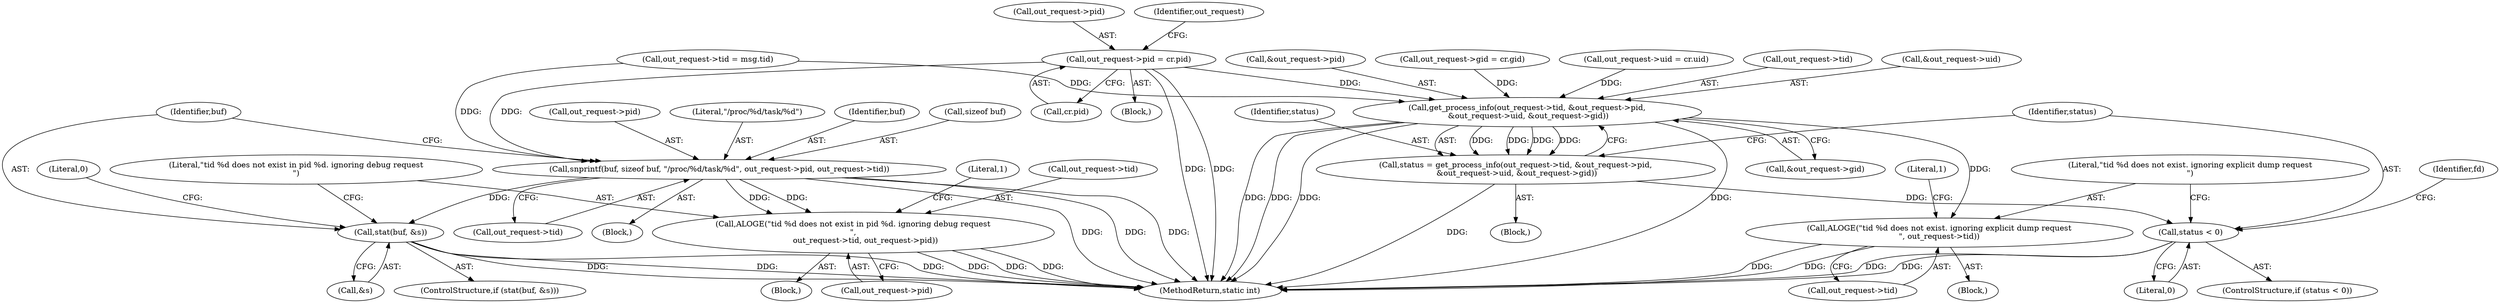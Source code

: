 digraph "0_Android_d7603583f90c2bc6074a4ee2886bd28082d7c65b_0@pointer" {
"1000250" [label="(Call,out_request->pid = cr.pid)"];
"1000294" [label="(Call,snprintf(buf, sizeof buf, \"/proc/%d/task/%d\", out_request->pid, out_request->tid))"];
"1000306" [label="(Call,stat(buf, &s))"];
"1000311" [label="(Call,ALOGE(\"tid %d does not exist in pid %d. ignoring debug request\n\",\n          out_request->tid, out_request->pid))"];
"1000344" [label="(Call,get_process_info(out_request->tid, &out_request->pid,\n &out_request->uid, &out_request->gid))"];
"1000342" [label="(Call,status = get_process_info(out_request->tid, &out_request->pid,\n &out_request->uid, &out_request->gid))"];
"1000361" [label="(Call,status < 0)"];
"1000365" [label="(Call,ALOGE(\"tid %d does not exist. ignoring explicit dump request\n\", out_request->tid))"];
"1000361" [label="(Call,status < 0)"];
"1000365" [label="(Call,ALOGE(\"tid %d does not exist. ignoring explicit dump request\n\", out_request->tid))"];
"1000307" [label="(Identifier,buf)"];
"1000343" [label="(Identifier,status)"];
"1000312" [label="(Literal,\"tid %d does not exist in pid %d. ignoring debug request\n\")"];
"1000308" [label="(Call,&s)"];
"1000302" [label="(Call,out_request->tid)"];
"1000291" [label="(Block,)"];
"1000243" [label="(Call,out_request->tid = msg.tid)"];
"1000299" [label="(Call,out_request->pid)"];
"1000264" [label="(Call,out_request->gid = cr.gid)"];
"1000251" [label="(Call,out_request->pid)"];
"1000298" [label="(Literal,\"/proc/%d/task/%d\")"];
"1000295" [label="(Identifier,buf)"];
"1000356" [label="(Call,&out_request->gid)"];
"1000311" [label="(Call,ALOGE(\"tid %d does not exist in pid %d. ignoring debug request\n\",\n          out_request->tid, out_request->pid))"];
"1000362" [label="(Identifier,status)"];
"1000363" [label="(Literal,0)"];
"1000387" [label="(Literal,0)"];
"1000376" [label="(Identifier,fd)"];
"1000254" [label="(Call,cr.pid)"];
"1000342" [label="(Call,status = get_process_info(out_request->tid, &out_request->pid,\n &out_request->uid, &out_request->gid))"];
"1000388" [label="(MethodReturn,static int)"];
"1000257" [label="(Call,out_request->uid = cr.uid)"];
"1000345" [label="(Call,out_request->tid)"];
"1000306" [label="(Call,stat(buf, &s))"];
"1000367" [label="(Call,out_request->tid)"];
"1000366" [label="(Literal,\"tid %d does not exist. ignoring explicit dump request\n\")"];
"1000294" [label="(Call,snprintf(buf, sizeof buf, \"/proc/%d/task/%d\", out_request->pid, out_request->tid))"];
"1000352" [label="(Call,&out_request->uid)"];
"1000259" [label="(Identifier,out_request)"];
"1000344" [label="(Call,get_process_info(out_request->tid, &out_request->pid,\n &out_request->uid, &out_request->gid))"];
"1000310" [label="(Block,)"];
"1000348" [label="(Call,&out_request->pid)"];
"1000313" [label="(Call,out_request->tid)"];
"1000360" [label="(ControlStructure,if (status < 0))"];
"1000372" [label="(Literal,1)"];
"1000364" [label="(Block,)"];
"1000321" [label="(Literal,1)"];
"1000341" [label="(Block,)"];
"1000296" [label="(Call,sizeof buf)"];
"1000250" [label="(Call,out_request->pid = cr.pid)"];
"1000316" [label="(Call,out_request->pid)"];
"1000103" [label="(Block,)"];
"1000305" [label="(ControlStructure,if (stat(buf, &s)))"];
"1000250" -> "1000103"  [label="AST: "];
"1000250" -> "1000254"  [label="CFG: "];
"1000251" -> "1000250"  [label="AST: "];
"1000254" -> "1000250"  [label="AST: "];
"1000259" -> "1000250"  [label="CFG: "];
"1000250" -> "1000388"  [label="DDG: "];
"1000250" -> "1000388"  [label="DDG: "];
"1000250" -> "1000294"  [label="DDG: "];
"1000250" -> "1000344"  [label="DDG: "];
"1000294" -> "1000291"  [label="AST: "];
"1000294" -> "1000302"  [label="CFG: "];
"1000295" -> "1000294"  [label="AST: "];
"1000296" -> "1000294"  [label="AST: "];
"1000298" -> "1000294"  [label="AST: "];
"1000299" -> "1000294"  [label="AST: "];
"1000302" -> "1000294"  [label="AST: "];
"1000307" -> "1000294"  [label="CFG: "];
"1000294" -> "1000388"  [label="DDG: "];
"1000294" -> "1000388"  [label="DDG: "];
"1000294" -> "1000388"  [label="DDG: "];
"1000243" -> "1000294"  [label="DDG: "];
"1000294" -> "1000306"  [label="DDG: "];
"1000294" -> "1000311"  [label="DDG: "];
"1000294" -> "1000311"  [label="DDG: "];
"1000306" -> "1000305"  [label="AST: "];
"1000306" -> "1000308"  [label="CFG: "];
"1000307" -> "1000306"  [label="AST: "];
"1000308" -> "1000306"  [label="AST: "];
"1000312" -> "1000306"  [label="CFG: "];
"1000387" -> "1000306"  [label="CFG: "];
"1000306" -> "1000388"  [label="DDG: "];
"1000306" -> "1000388"  [label="DDG: "];
"1000306" -> "1000388"  [label="DDG: "];
"1000311" -> "1000310"  [label="AST: "];
"1000311" -> "1000316"  [label="CFG: "];
"1000312" -> "1000311"  [label="AST: "];
"1000313" -> "1000311"  [label="AST: "];
"1000316" -> "1000311"  [label="AST: "];
"1000321" -> "1000311"  [label="CFG: "];
"1000311" -> "1000388"  [label="DDG: "];
"1000311" -> "1000388"  [label="DDG: "];
"1000311" -> "1000388"  [label="DDG: "];
"1000344" -> "1000342"  [label="AST: "];
"1000344" -> "1000356"  [label="CFG: "];
"1000345" -> "1000344"  [label="AST: "];
"1000348" -> "1000344"  [label="AST: "];
"1000352" -> "1000344"  [label="AST: "];
"1000356" -> "1000344"  [label="AST: "];
"1000342" -> "1000344"  [label="CFG: "];
"1000344" -> "1000388"  [label="DDG: "];
"1000344" -> "1000388"  [label="DDG: "];
"1000344" -> "1000388"  [label="DDG: "];
"1000344" -> "1000388"  [label="DDG: "];
"1000344" -> "1000342"  [label="DDG: "];
"1000344" -> "1000342"  [label="DDG: "];
"1000344" -> "1000342"  [label="DDG: "];
"1000344" -> "1000342"  [label="DDG: "];
"1000243" -> "1000344"  [label="DDG: "];
"1000257" -> "1000344"  [label="DDG: "];
"1000264" -> "1000344"  [label="DDG: "];
"1000344" -> "1000365"  [label="DDG: "];
"1000342" -> "1000341"  [label="AST: "];
"1000343" -> "1000342"  [label="AST: "];
"1000362" -> "1000342"  [label="CFG: "];
"1000342" -> "1000388"  [label="DDG: "];
"1000342" -> "1000361"  [label="DDG: "];
"1000361" -> "1000360"  [label="AST: "];
"1000361" -> "1000363"  [label="CFG: "];
"1000362" -> "1000361"  [label="AST: "];
"1000363" -> "1000361"  [label="AST: "];
"1000366" -> "1000361"  [label="CFG: "];
"1000376" -> "1000361"  [label="CFG: "];
"1000361" -> "1000388"  [label="DDG: "];
"1000361" -> "1000388"  [label="DDG: "];
"1000365" -> "1000364"  [label="AST: "];
"1000365" -> "1000367"  [label="CFG: "];
"1000366" -> "1000365"  [label="AST: "];
"1000367" -> "1000365"  [label="AST: "];
"1000372" -> "1000365"  [label="CFG: "];
"1000365" -> "1000388"  [label="DDG: "];
"1000365" -> "1000388"  [label="DDG: "];
}
